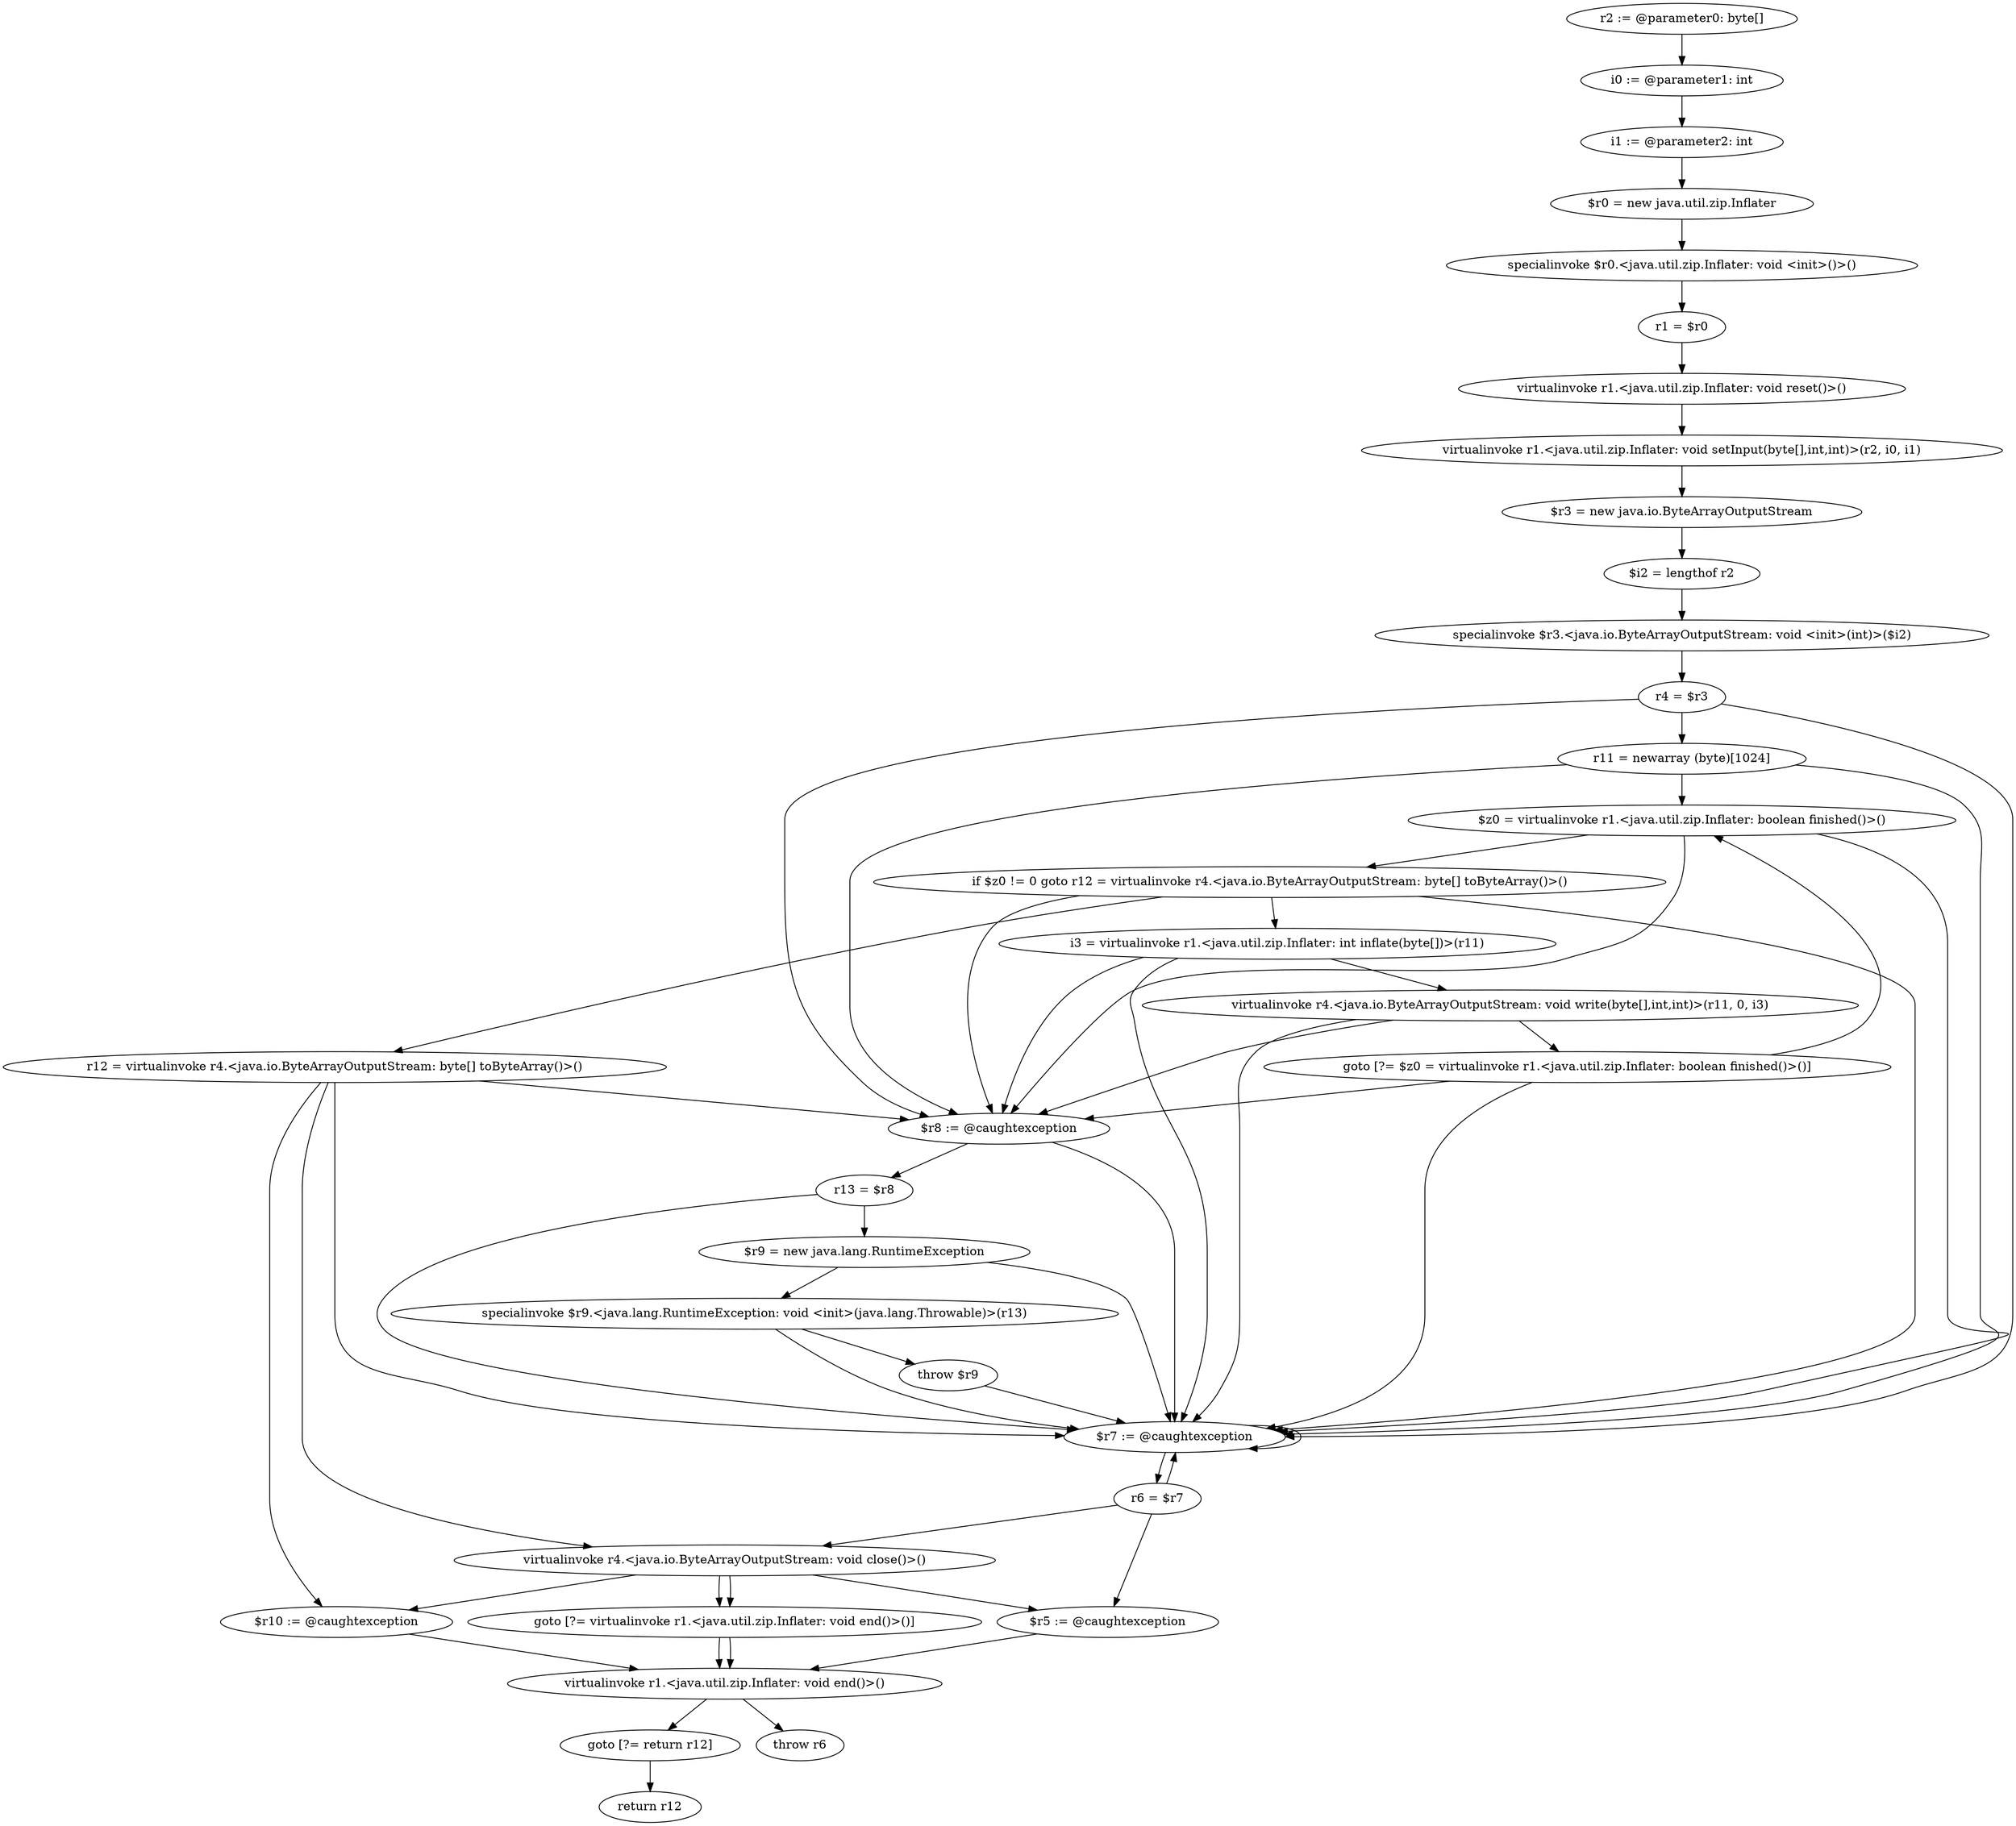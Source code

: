 digraph "unitGraph" {
    "r2 := @parameter0: byte[]"
    "i0 := @parameter1: int"
    "i1 := @parameter2: int"
    "$r0 = new java.util.zip.Inflater"
    "specialinvoke $r0.<java.util.zip.Inflater: void <init>()>()"
    "r1 = $r0"
    "virtualinvoke r1.<java.util.zip.Inflater: void reset()>()"
    "virtualinvoke r1.<java.util.zip.Inflater: void setInput(byte[],int,int)>(r2, i0, i1)"
    "$r3 = new java.io.ByteArrayOutputStream"
    "$i2 = lengthof r2"
    "specialinvoke $r3.<java.io.ByteArrayOutputStream: void <init>(int)>($i2)"
    "r4 = $r3"
    "r11 = newarray (byte)[1024]"
    "$z0 = virtualinvoke r1.<java.util.zip.Inflater: boolean finished()>()"
    "if $z0 != 0 goto r12 = virtualinvoke r4.<java.io.ByteArrayOutputStream: byte[] toByteArray()>()"
    "i3 = virtualinvoke r1.<java.util.zip.Inflater: int inflate(byte[])>(r11)"
    "virtualinvoke r4.<java.io.ByteArrayOutputStream: void write(byte[],int,int)>(r11, 0, i3)"
    "goto [?= $z0 = virtualinvoke r1.<java.util.zip.Inflater: boolean finished()>()]"
    "r12 = virtualinvoke r4.<java.io.ByteArrayOutputStream: byte[] toByteArray()>()"
    "virtualinvoke r4.<java.io.ByteArrayOutputStream: void close()>()"
    "goto [?= virtualinvoke r1.<java.util.zip.Inflater: void end()>()]"
    "$r10 := @caughtexception"
    "virtualinvoke r1.<java.util.zip.Inflater: void end()>()"
    "goto [?= return r12]"
    "$r8 := @caughtexception"
    "r13 = $r8"
    "$r9 = new java.lang.RuntimeException"
    "specialinvoke $r9.<java.lang.RuntimeException: void <init>(java.lang.Throwable)>(r13)"
    "throw $r9"
    "$r7 := @caughtexception"
    "r6 = $r7"
    "$r5 := @caughtexception"
    "throw r6"
    "return r12"
    "r2 := @parameter0: byte[]"->"i0 := @parameter1: int";
    "i0 := @parameter1: int"->"i1 := @parameter2: int";
    "i1 := @parameter2: int"->"$r0 = new java.util.zip.Inflater";
    "$r0 = new java.util.zip.Inflater"->"specialinvoke $r0.<java.util.zip.Inflater: void <init>()>()";
    "specialinvoke $r0.<java.util.zip.Inflater: void <init>()>()"->"r1 = $r0";
    "r1 = $r0"->"virtualinvoke r1.<java.util.zip.Inflater: void reset()>()";
    "virtualinvoke r1.<java.util.zip.Inflater: void reset()>()"->"virtualinvoke r1.<java.util.zip.Inflater: void setInput(byte[],int,int)>(r2, i0, i1)";
    "virtualinvoke r1.<java.util.zip.Inflater: void setInput(byte[],int,int)>(r2, i0, i1)"->"$r3 = new java.io.ByteArrayOutputStream";
    "$r3 = new java.io.ByteArrayOutputStream"->"$i2 = lengthof r2";
    "$i2 = lengthof r2"->"specialinvoke $r3.<java.io.ByteArrayOutputStream: void <init>(int)>($i2)";
    "specialinvoke $r3.<java.io.ByteArrayOutputStream: void <init>(int)>($i2)"->"r4 = $r3";
    "r4 = $r3"->"$r8 := @caughtexception";
    "r4 = $r3"->"$r7 := @caughtexception";
    "r4 = $r3"->"r11 = newarray (byte)[1024]";
    "r11 = newarray (byte)[1024]"->"$r8 := @caughtexception";
    "r11 = newarray (byte)[1024]"->"$r7 := @caughtexception";
    "r11 = newarray (byte)[1024]"->"$z0 = virtualinvoke r1.<java.util.zip.Inflater: boolean finished()>()";
    "$z0 = virtualinvoke r1.<java.util.zip.Inflater: boolean finished()>()"->"$r8 := @caughtexception";
    "$z0 = virtualinvoke r1.<java.util.zip.Inflater: boolean finished()>()"->"$r7 := @caughtexception";
    "$z0 = virtualinvoke r1.<java.util.zip.Inflater: boolean finished()>()"->"if $z0 != 0 goto r12 = virtualinvoke r4.<java.io.ByteArrayOutputStream: byte[] toByteArray()>()";
    "if $z0 != 0 goto r12 = virtualinvoke r4.<java.io.ByteArrayOutputStream: byte[] toByteArray()>()"->"i3 = virtualinvoke r1.<java.util.zip.Inflater: int inflate(byte[])>(r11)";
    "if $z0 != 0 goto r12 = virtualinvoke r4.<java.io.ByteArrayOutputStream: byte[] toByteArray()>()"->"r12 = virtualinvoke r4.<java.io.ByteArrayOutputStream: byte[] toByteArray()>()";
    "if $z0 != 0 goto r12 = virtualinvoke r4.<java.io.ByteArrayOutputStream: byte[] toByteArray()>()"->"$r8 := @caughtexception";
    "if $z0 != 0 goto r12 = virtualinvoke r4.<java.io.ByteArrayOutputStream: byte[] toByteArray()>()"->"$r7 := @caughtexception";
    "i3 = virtualinvoke r1.<java.util.zip.Inflater: int inflate(byte[])>(r11)"->"$r8 := @caughtexception";
    "i3 = virtualinvoke r1.<java.util.zip.Inflater: int inflate(byte[])>(r11)"->"$r7 := @caughtexception";
    "i3 = virtualinvoke r1.<java.util.zip.Inflater: int inflate(byte[])>(r11)"->"virtualinvoke r4.<java.io.ByteArrayOutputStream: void write(byte[],int,int)>(r11, 0, i3)";
    "virtualinvoke r4.<java.io.ByteArrayOutputStream: void write(byte[],int,int)>(r11, 0, i3)"->"$r8 := @caughtexception";
    "virtualinvoke r4.<java.io.ByteArrayOutputStream: void write(byte[],int,int)>(r11, 0, i3)"->"$r7 := @caughtexception";
    "virtualinvoke r4.<java.io.ByteArrayOutputStream: void write(byte[],int,int)>(r11, 0, i3)"->"goto [?= $z0 = virtualinvoke r1.<java.util.zip.Inflater: boolean finished()>()]";
    "goto [?= $z0 = virtualinvoke r1.<java.util.zip.Inflater: boolean finished()>()]"->"$r8 := @caughtexception";
    "goto [?= $z0 = virtualinvoke r1.<java.util.zip.Inflater: boolean finished()>()]"->"$r7 := @caughtexception";
    "goto [?= $z0 = virtualinvoke r1.<java.util.zip.Inflater: boolean finished()>()]"->"$z0 = virtualinvoke r1.<java.util.zip.Inflater: boolean finished()>()";
    "r12 = virtualinvoke r4.<java.io.ByteArrayOutputStream: byte[] toByteArray()>()"->"$r10 := @caughtexception";
    "r12 = virtualinvoke r4.<java.io.ByteArrayOutputStream: byte[] toByteArray()>()"->"$r8 := @caughtexception";
    "r12 = virtualinvoke r4.<java.io.ByteArrayOutputStream: byte[] toByteArray()>()"->"$r7 := @caughtexception";
    "r12 = virtualinvoke r4.<java.io.ByteArrayOutputStream: byte[] toByteArray()>()"->"virtualinvoke r4.<java.io.ByteArrayOutputStream: void close()>()";
    "virtualinvoke r4.<java.io.ByteArrayOutputStream: void close()>()"->"goto [?= virtualinvoke r1.<java.util.zip.Inflater: void end()>()]";
    "virtualinvoke r4.<java.io.ByteArrayOutputStream: void close()>()"->"$r10 := @caughtexception";
    "goto [?= virtualinvoke r1.<java.util.zip.Inflater: void end()>()]"->"virtualinvoke r1.<java.util.zip.Inflater: void end()>()";
    "$r10 := @caughtexception"->"virtualinvoke r1.<java.util.zip.Inflater: void end()>()";
    "virtualinvoke r1.<java.util.zip.Inflater: void end()>()"->"goto [?= return r12]";
    "goto [?= return r12]"->"return r12";
    "$r8 := @caughtexception"->"r13 = $r8";
    "$r8 := @caughtexception"->"$r7 := @caughtexception";
    "r13 = $r8"->"$r9 = new java.lang.RuntimeException";
    "r13 = $r8"->"$r7 := @caughtexception";
    "$r9 = new java.lang.RuntimeException"->"specialinvoke $r9.<java.lang.RuntimeException: void <init>(java.lang.Throwable)>(r13)";
    "$r9 = new java.lang.RuntimeException"->"$r7 := @caughtexception";
    "specialinvoke $r9.<java.lang.RuntimeException: void <init>(java.lang.Throwable)>(r13)"->"throw $r9";
    "specialinvoke $r9.<java.lang.RuntimeException: void <init>(java.lang.Throwable)>(r13)"->"$r7 := @caughtexception";
    "throw $r9"->"$r7 := @caughtexception";
    "$r7 := @caughtexception"->"r6 = $r7";
    "$r7 := @caughtexception"->"$r7 := @caughtexception";
    "r6 = $r7"->"$r5 := @caughtexception";
    "r6 = $r7"->"$r7 := @caughtexception";
    "r6 = $r7"->"virtualinvoke r4.<java.io.ByteArrayOutputStream: void close()>()";
    "virtualinvoke r4.<java.io.ByteArrayOutputStream: void close()>()"->"goto [?= virtualinvoke r1.<java.util.zip.Inflater: void end()>()]";
    "virtualinvoke r4.<java.io.ByteArrayOutputStream: void close()>()"->"$r5 := @caughtexception";
    "goto [?= virtualinvoke r1.<java.util.zip.Inflater: void end()>()]"->"virtualinvoke r1.<java.util.zip.Inflater: void end()>()";
    "$r5 := @caughtexception"->"virtualinvoke r1.<java.util.zip.Inflater: void end()>()";
    "virtualinvoke r1.<java.util.zip.Inflater: void end()>()"->"throw r6";
}
